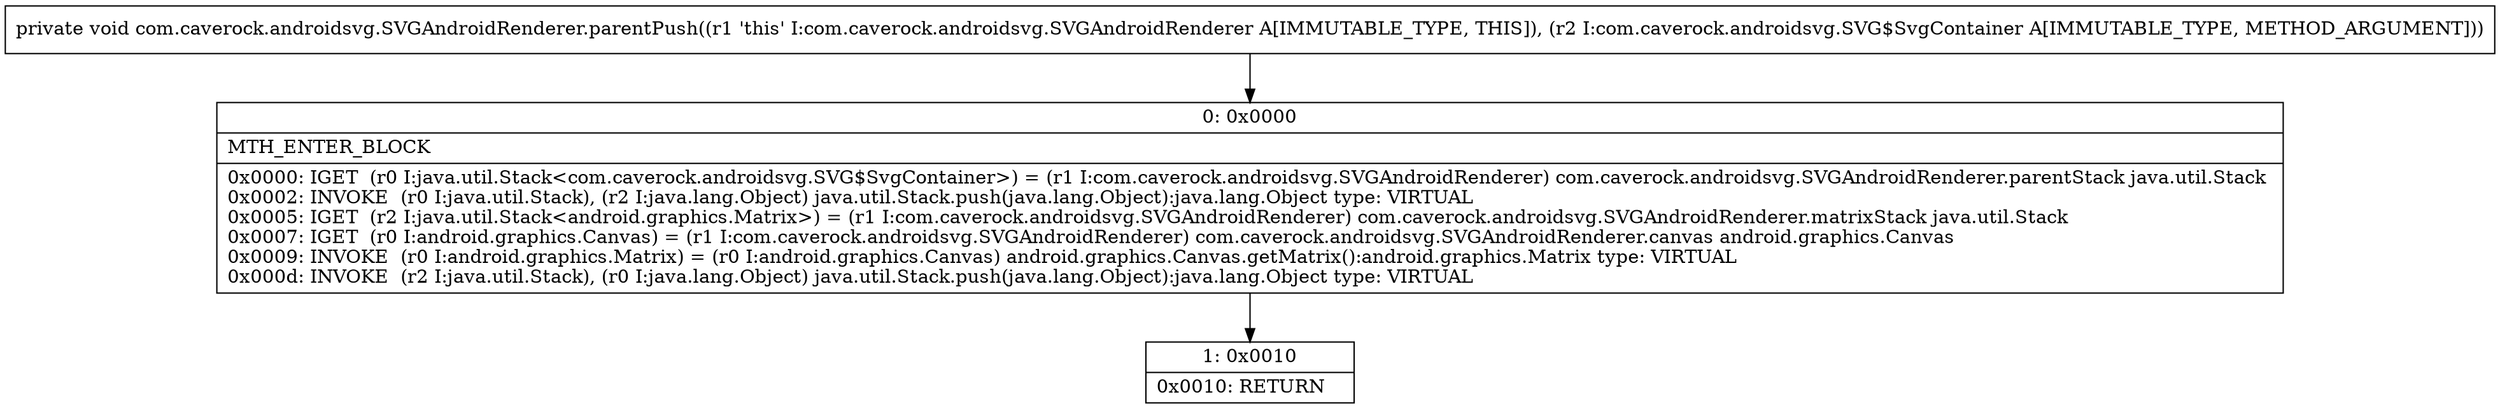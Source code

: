 digraph "CFG forcom.caverock.androidsvg.SVGAndroidRenderer.parentPush(Lcom\/caverock\/androidsvg\/SVG$SvgContainer;)V" {
Node_0 [shape=record,label="{0\:\ 0x0000|MTH_ENTER_BLOCK\l|0x0000: IGET  (r0 I:java.util.Stack\<com.caverock.androidsvg.SVG$SvgContainer\>) = (r1 I:com.caverock.androidsvg.SVGAndroidRenderer) com.caverock.androidsvg.SVGAndroidRenderer.parentStack java.util.Stack \l0x0002: INVOKE  (r0 I:java.util.Stack), (r2 I:java.lang.Object) java.util.Stack.push(java.lang.Object):java.lang.Object type: VIRTUAL \l0x0005: IGET  (r2 I:java.util.Stack\<android.graphics.Matrix\>) = (r1 I:com.caverock.androidsvg.SVGAndroidRenderer) com.caverock.androidsvg.SVGAndroidRenderer.matrixStack java.util.Stack \l0x0007: IGET  (r0 I:android.graphics.Canvas) = (r1 I:com.caverock.androidsvg.SVGAndroidRenderer) com.caverock.androidsvg.SVGAndroidRenderer.canvas android.graphics.Canvas \l0x0009: INVOKE  (r0 I:android.graphics.Matrix) = (r0 I:android.graphics.Canvas) android.graphics.Canvas.getMatrix():android.graphics.Matrix type: VIRTUAL \l0x000d: INVOKE  (r2 I:java.util.Stack), (r0 I:java.lang.Object) java.util.Stack.push(java.lang.Object):java.lang.Object type: VIRTUAL \l}"];
Node_1 [shape=record,label="{1\:\ 0x0010|0x0010: RETURN   \l}"];
MethodNode[shape=record,label="{private void com.caverock.androidsvg.SVGAndroidRenderer.parentPush((r1 'this' I:com.caverock.androidsvg.SVGAndroidRenderer A[IMMUTABLE_TYPE, THIS]), (r2 I:com.caverock.androidsvg.SVG$SvgContainer A[IMMUTABLE_TYPE, METHOD_ARGUMENT])) }"];
MethodNode -> Node_0;
Node_0 -> Node_1;
}

